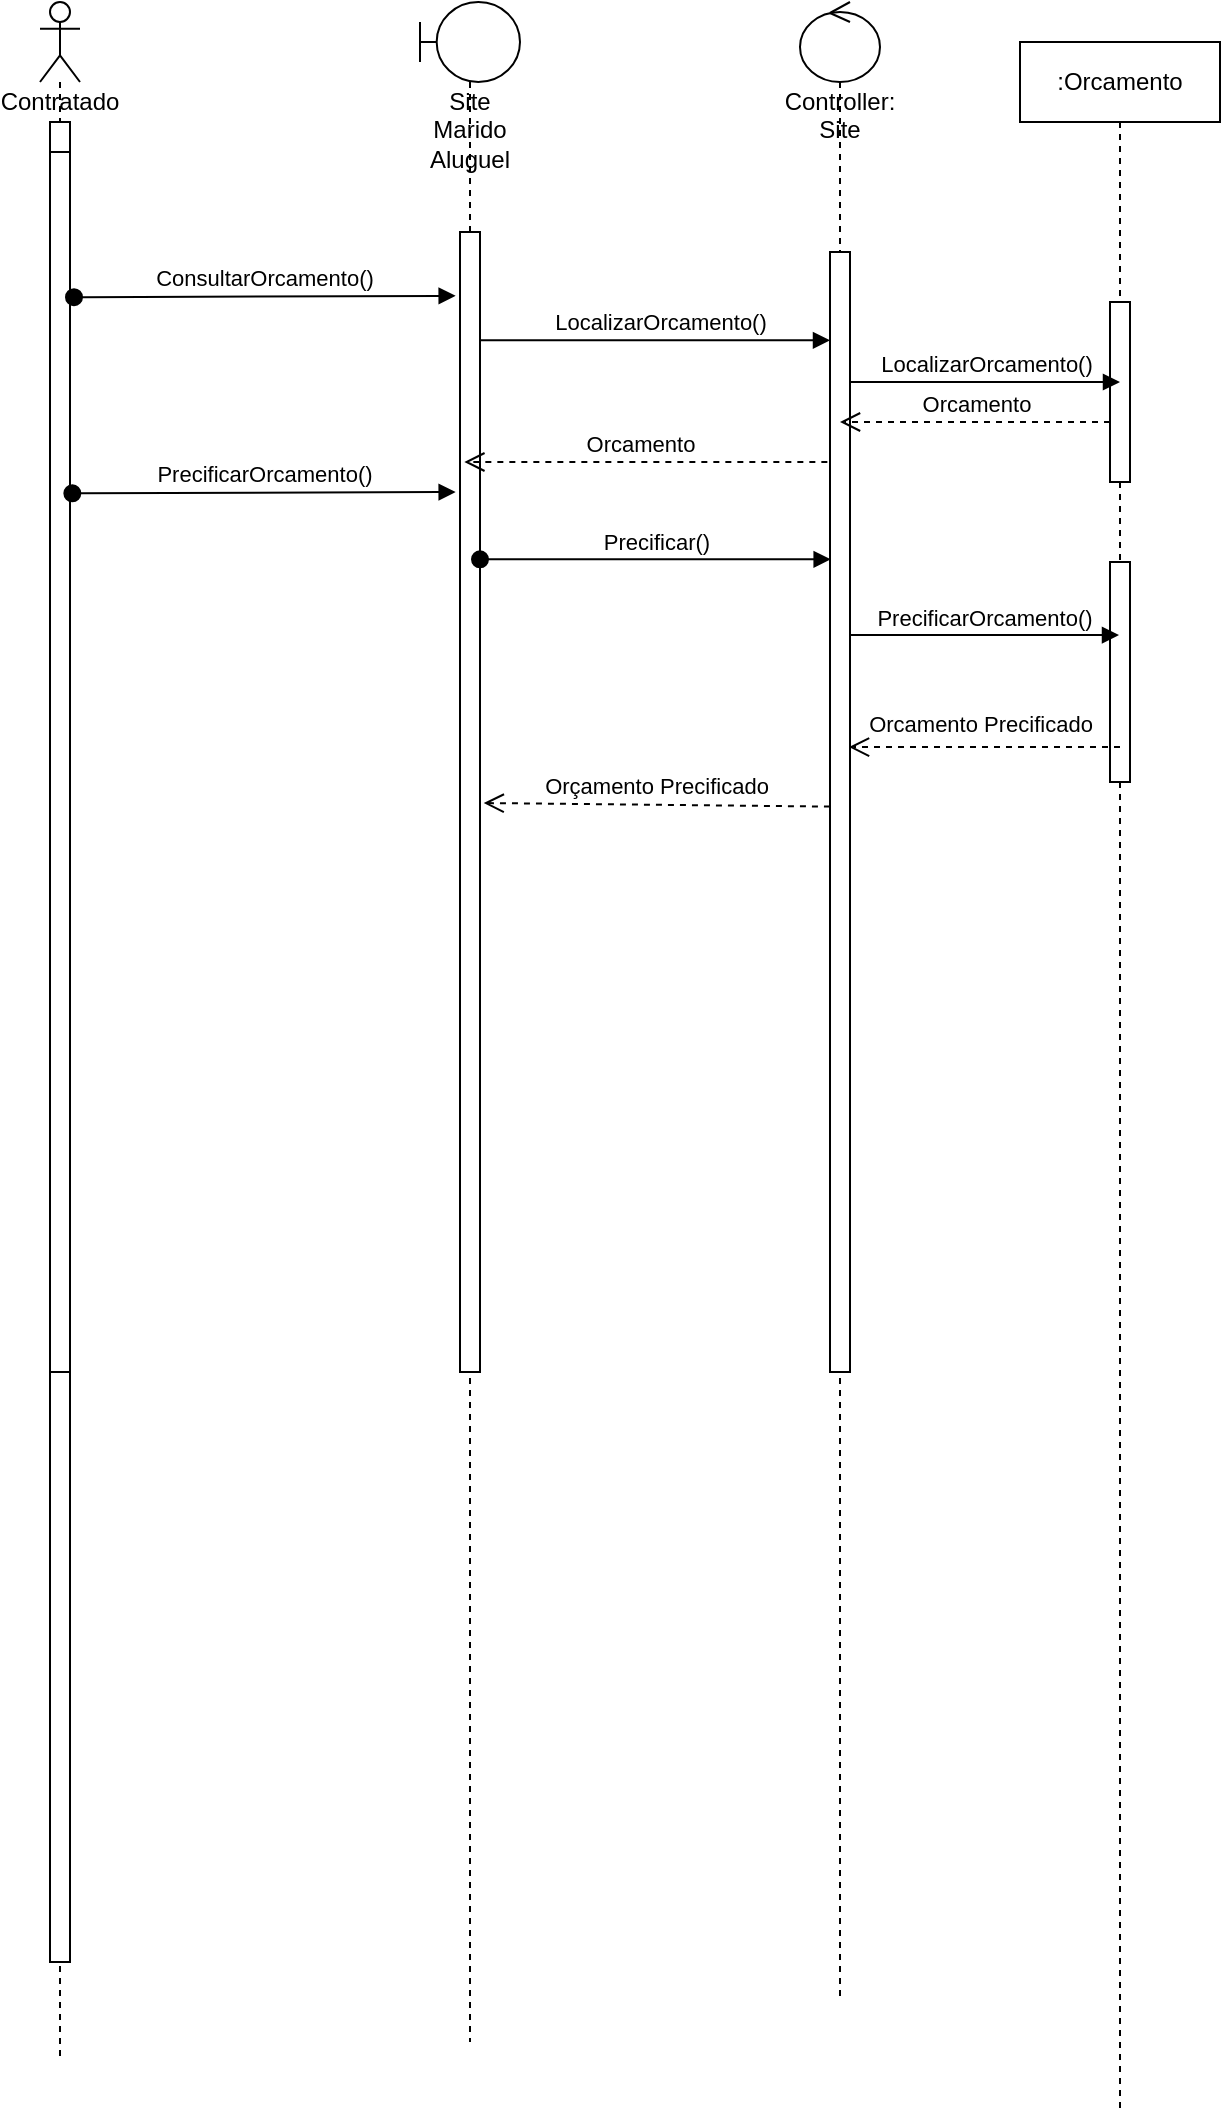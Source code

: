 <mxfile version="14.6.13" type="device"><diagram id="VKoWlWj4LnvrUPXTV4Uj" name="Page-1"><mxGraphModel dx="723" dy="375" grid="1" gridSize="10" guides="1" tooltips="1" connect="1" arrows="1" fold="1" page="1" pageScale="1" pageWidth="827" pageHeight="1169" math="0" shadow="0"><root><mxCell id="0"/><mxCell id="1" parent="0"/><mxCell id="CHuTdPUuNn3-_mfmRNvd-4" value="Contratado" style="shape=umlLifeline;participant=umlActor;perimeter=lifelinePerimeter;whiteSpace=wrap;html=1;container=1;collapsible=0;recursiveResize=0;verticalAlign=top;spacingTop=36;outlineConnect=0;" parent="1" vertex="1"><mxGeometry x="90" y="110" width="20" height="1030" as="geometry"/></mxCell><mxCell id="kZDCIsN4mlDFV5rDyNYi-1" value="" style="html=1;points=[];perimeter=orthogonalPerimeter;" parent="CHuTdPUuNn3-_mfmRNvd-4" vertex="1"><mxGeometry x="5" y="60" width="10" height="920" as="geometry"/></mxCell><mxCell id="kZDCIsN4mlDFV5rDyNYi-42" value="" style="html=1;points=[];perimeter=orthogonalPerimeter;" parent="CHuTdPUuNn3-_mfmRNvd-4" vertex="1"><mxGeometry x="5" y="75" width="10" height="610" as="geometry"/></mxCell><mxCell id="CHuTdPUuNn3-_mfmRNvd-7" value="Site Marido Aluguel" style="shape=umlLifeline;participant=umlBoundary;perimeter=lifelinePerimeter;whiteSpace=wrap;html=1;container=1;collapsible=0;recursiveResize=0;verticalAlign=top;spacingTop=36;outlineConnect=0;" parent="1" vertex="1"><mxGeometry x="280" y="110" width="50" height="1020" as="geometry"/></mxCell><mxCell id="kZDCIsN4mlDFV5rDyNYi-44" value="" style="html=1;points=[];perimeter=orthogonalPerimeter;" parent="CHuTdPUuNn3-_mfmRNvd-7" vertex="1"><mxGeometry x="20" y="115" width="10" height="570" as="geometry"/></mxCell><mxCell id="CHuTdPUuNn3-_mfmRNvd-8" value="Controller: Site" style="shape=umlLifeline;participant=umlControl;perimeter=lifelinePerimeter;whiteSpace=wrap;html=1;container=1;collapsible=0;recursiveResize=0;verticalAlign=top;spacingTop=36;outlineConnect=0;" parent="1" vertex="1"><mxGeometry x="470" y="110" width="40" height="1000" as="geometry"/></mxCell><mxCell id="kZDCIsN4mlDFV5rDyNYi-48" value="" style="html=1;points=[];perimeter=orthogonalPerimeter;" parent="CHuTdPUuNn3-_mfmRNvd-8" vertex="1"><mxGeometry x="15" y="125" width="10" height="560" as="geometry"/></mxCell><mxCell id="kZDCIsN4mlDFV5rDyNYi-5" value=":Orcamento" style="shape=umlLifeline;perimeter=lifelinePerimeter;whiteSpace=wrap;html=1;container=1;collapsible=0;recursiveResize=0;outlineConnect=0;" parent="1" vertex="1"><mxGeometry x="580" y="130" width="100" height="1035" as="geometry"/></mxCell><mxCell id="rqpNbyhsJCLqeDu43Aie-3" value="" style="html=1;points=[];perimeter=orthogonalPerimeter;" vertex="1" parent="kZDCIsN4mlDFV5rDyNYi-5"><mxGeometry x="45" y="130" width="10" height="90" as="geometry"/></mxCell><mxCell id="rqpNbyhsJCLqeDu43Aie-8" value="" style="html=1;points=[];perimeter=orthogonalPerimeter;" vertex="1" parent="kZDCIsN4mlDFV5rDyNYi-5"><mxGeometry x="45" y="260" width="10" height="110" as="geometry"/></mxCell><mxCell id="kZDCIsN4mlDFV5rDyNYi-43" value="ConsultarOrcamento()" style="html=1;verticalAlign=bottom;startArrow=oval;startFill=1;endArrow=block;startSize=8;exitX=1.2;exitY=0.119;exitDx=0;exitDy=0;exitPerimeter=0;entryX=-0.217;entryY=0.056;entryDx=0;entryDy=0;entryPerimeter=0;" parent="1" source="kZDCIsN4mlDFV5rDyNYi-42" target="kZDCIsN4mlDFV5rDyNYi-44" edge="1"><mxGeometry width="60" relative="1" as="geometry"><mxPoint x="160" y="245" as="sourcePoint"/><mxPoint x="230" y="245" as="targetPoint"/></mxGeometry></mxCell><mxCell id="kZDCIsN4mlDFV5rDyNYi-49" value="Orcamento" style="html=1;verticalAlign=bottom;endArrow=open;dashed=1;endSize=8;exitX=-0.133;exitY=0.125;exitDx=0;exitDy=0;exitPerimeter=0;" parent="1" edge="1"><mxGeometry x="0.032" relative="1" as="geometry"><mxPoint x="483.67" y="340" as="sourcePoint"/><mxPoint x="302.167" y="340" as="targetPoint"/><mxPoint as="offset"/></mxGeometry></mxCell><mxCell id="kZDCIsN4mlDFV5rDyNYi-50" value="PrecificarOrcamento()" style="html=1;verticalAlign=bottom;startArrow=oval;startFill=1;endArrow=block;startSize=8;exitX=1.117;exitY=0.247;exitDx=0;exitDy=0;exitPerimeter=0;entryX=-0.217;entryY=0.193;entryDx=0;entryDy=0;entryPerimeter=0;" parent="1" edge="1"><mxGeometry width="60" relative="1" as="geometry"><mxPoint x="106.17" y="355.67" as="sourcePoint"/><mxPoint x="297.83" y="355.01" as="targetPoint"/></mxGeometry></mxCell><mxCell id="kZDCIsN4mlDFV5rDyNYi-51" value="Precificar()" style="html=1;verticalAlign=bottom;startArrow=oval;startFill=1;endArrow=block;startSize=8;entryX=0.033;entryY=0.228;entryDx=0;entryDy=0;entryPerimeter=0;" parent="1" edge="1"><mxGeometry width="60" relative="1" as="geometry"><mxPoint x="310" y="388.68" as="sourcePoint"/><mxPoint x="485.33" y="388.68" as="targetPoint"/></mxGeometry></mxCell><mxCell id="kZDCIsN4mlDFV5rDyNYi-55" value="Orçamento Precificado" style="html=1;verticalAlign=bottom;endArrow=open;dashed=1;endSize=8;exitX=-0.003;exitY=0.538;exitDx=0;exitDy=0;exitPerimeter=0;entryX=1.186;entryY=0.543;entryDx=0;entryDy=0;entryPerimeter=0;" parent="1" edge="1"><mxGeometry relative="1" as="geometry"><mxPoint x="484.97" y="512.28" as="sourcePoint"/><mxPoint x="311.86" y="510.51" as="targetPoint"/></mxGeometry></mxCell><mxCell id="rqpNbyhsJCLqeDu43Aie-1" value="LocalizarOrcamento()" style="html=1;verticalAlign=bottom;endArrow=block;exitX=1;exitY=0.095;exitDx=0;exitDy=0;exitPerimeter=0;" edge="1" parent="1" source="kZDCIsN4mlDFV5rDyNYi-44" target="kZDCIsN4mlDFV5rDyNYi-48"><mxGeometry x="0.029" width="80" relative="1" as="geometry"><mxPoint x="320" y="280" as="sourcePoint"/><mxPoint x="400" y="280" as="targetPoint"/><mxPoint as="offset"/></mxGeometry></mxCell><mxCell id="rqpNbyhsJCLqeDu43Aie-2" value="LocalizarOrcamento()" style="html=1;verticalAlign=bottom;endArrow=block;" edge="1" parent="1" source="kZDCIsN4mlDFV5rDyNYi-48"><mxGeometry width="80" relative="1" as="geometry"><mxPoint x="520" y="300" as="sourcePoint"/><mxPoint x="630" y="300" as="targetPoint"/></mxGeometry></mxCell><mxCell id="rqpNbyhsJCLqeDu43Aie-7" value="PrecificarOrcamento()" style="html=1;verticalAlign=bottom;endArrow=block;exitX=1.033;exitY=0.342;exitDx=0;exitDy=0;exitPerimeter=0;" edge="1" parent="1" source="kZDCIsN4mlDFV5rDyNYi-48" target="kZDCIsN4mlDFV5rDyNYi-5"><mxGeometry width="80" relative="1" as="geometry"><mxPoint x="540" y="420" as="sourcePoint"/><mxPoint x="580" y="420" as="targetPoint"/></mxGeometry></mxCell><mxCell id="rqpNbyhsJCLqeDu43Aie-9" value="Orcamento" style="html=1;verticalAlign=bottom;endArrow=open;dashed=1;endSize=8;" edge="1" parent="1" source="rqpNbyhsJCLqeDu43Aie-3"><mxGeometry relative="1" as="geometry"><mxPoint x="590" y="320" as="sourcePoint"/><mxPoint x="490" y="320" as="targetPoint"/></mxGeometry></mxCell><mxCell id="rqpNbyhsJCLqeDu43Aie-10" value="Orcamento Precificado" style="html=1;verticalAlign=bottom;endArrow=open;dashed=1;endSize=8;entryX=0.95;entryY=0.442;entryDx=0;entryDy=0;entryPerimeter=0;exitX=0.5;exitY=0.841;exitDx=0;exitDy=0;exitPerimeter=0;" edge="1" parent="1" source="rqpNbyhsJCLqeDu43Aie-8" target="kZDCIsN4mlDFV5rDyNYi-48"><mxGeometry x="0.033" y="-3" relative="1" as="geometry"><mxPoint x="610" y="481" as="sourcePoint"/><mxPoint x="530" y="481" as="targetPoint"/><mxPoint as="offset"/></mxGeometry></mxCell></root></mxGraphModel></diagram></mxfile>